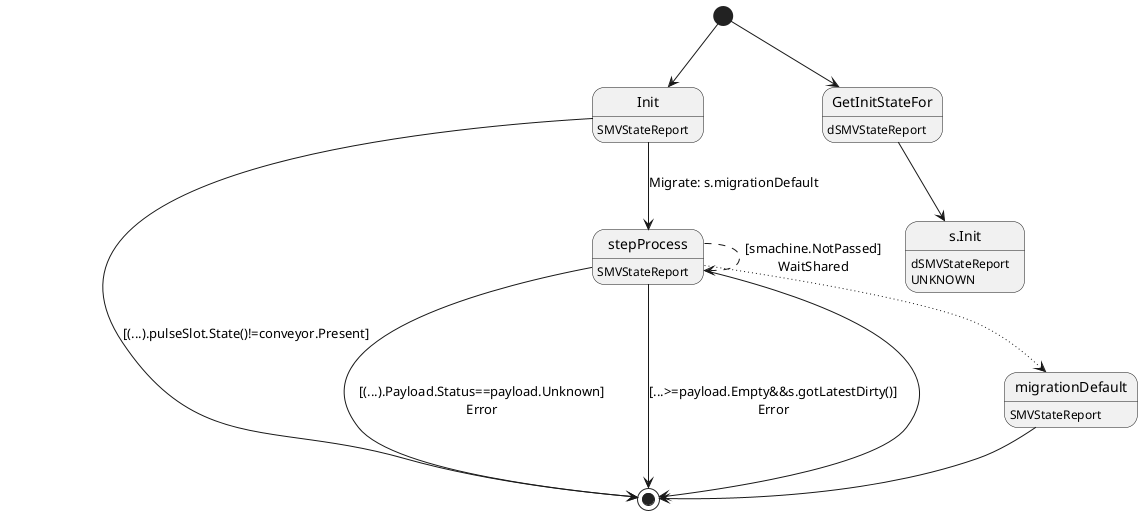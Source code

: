 @startuml
state "Init" as T01_S001
T01_S001 : SMVStateReport
[*] --> T01_S001
T01_S001 --> [*] : [(...).pulseSlot.State()!=conveyor.Present]
T01_S001 --> T01_S003 : Migrate: s.migrationDefault
state "migrationDefault" as T01_S002
T01_S002 : SMVStateReport
T01_S002 --> [*]
state "stepProcess" as T01_S003
T01_S003 : SMVStateReport
T01_S003 --[dotted]> T01_S002
T01_S003 --> [*] : [(...).Payload.Status==payload.Unknown]\nError
T01_S003 --> [*] : [...>=payload.Empty&&s.gotLatestDirty()]\nError
T01_S003 --[dashed]> T01_S003 : [smachine.NotPassed]\nWaitShared
T01_S003 --> [*]
state "GetInitStateFor" as T00_S001
T00_S001 : dSMVStateReport
[*] --> T00_S001
state "s.Init" as T00_U001
T00_U001 : dSMVStateReport
T00_U001 : UNKNOWN 
T00_S001 --> T00_U001
@enduml

